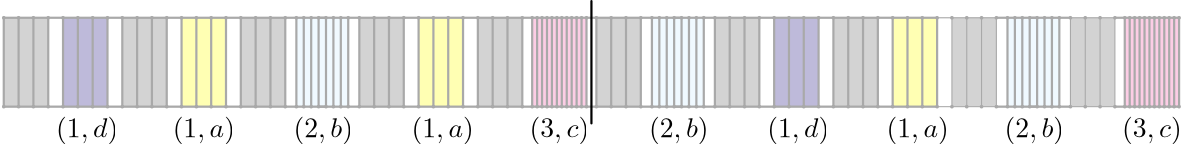 <?xml version="1.0"?>
<!DOCTYPE ipe SYSTEM "ipe.dtd">
<ipe version="70218" creator="Ipe 7.2.21">
<info created="D:20210325044650" modified="D:20210325060447"/>
<ipestyle name="basic">
<symbol name="arrow/arc(spx)">
<path stroke="sym-stroke" fill="sym-stroke" pen="sym-pen">
0 0 m
-1 0.333 l
-1 -0.333 l
h
</path>
</symbol>
<symbol name="arrow/farc(spx)">
<path stroke="sym-stroke" fill="white" pen="sym-pen">
0 0 m
-1 0.333 l
-1 -0.333 l
h
</path>
</symbol>
<symbol name="arrow/ptarc(spx)">
<path stroke="sym-stroke" fill="sym-stroke" pen="sym-pen">
0 0 m
-1 0.333 l
-0.8 0 l
-1 -0.333 l
h
</path>
</symbol>
<symbol name="arrow/fptarc(spx)">
<path stroke="sym-stroke" fill="white" pen="sym-pen">
0 0 m
-1 0.333 l
-0.8 0 l
-1 -0.333 l
h
</path>
</symbol>
<symbol name="mark/circle(sx)" transformations="translations">
<path fill="sym-stroke">
0.6 0 0 0.6 0 0 e
0.4 0 0 0.4 0 0 e
</path>
</symbol>
<symbol name="mark/disk(sx)" transformations="translations">
<path fill="sym-stroke">
0.6 0 0 0.6 0 0 e
</path>
</symbol>
<symbol name="mark/fdisk(sfx)" transformations="translations">
<group>
<path fill="sym-fill">
0.5 0 0 0.5 0 0 e
</path>
<path fill="sym-stroke" fillrule="eofill">
0.6 0 0 0.6 0 0 e
0.4 0 0 0.4 0 0 e
</path>
</group>
</symbol>
<symbol name="mark/box(sx)" transformations="translations">
<path fill="sym-stroke" fillrule="eofill">
-0.6 -0.6 m
0.6 -0.6 l
0.6 0.6 l
-0.6 0.6 l
h
-0.4 -0.4 m
0.4 -0.4 l
0.4 0.4 l
-0.4 0.4 l
h
</path>
</symbol>
<symbol name="mark/square(sx)" transformations="translations">
<path fill="sym-stroke">
-0.6 -0.6 m
0.6 -0.6 l
0.6 0.6 l
-0.6 0.6 l
h
</path>
</symbol>
<symbol name="mark/fsquare(sfx)" transformations="translations">
<group>
<path fill="sym-fill">
-0.5 -0.5 m
0.5 -0.5 l
0.5 0.5 l
-0.5 0.5 l
h
</path>
<path fill="sym-stroke" fillrule="eofill">
-0.6 -0.6 m
0.6 -0.6 l
0.6 0.6 l
-0.6 0.6 l
h
-0.4 -0.4 m
0.4 -0.4 l
0.4 0.4 l
-0.4 0.4 l
h
</path>
</group>
</symbol>
<symbol name="mark/cross(sx)" transformations="translations">
<group>
<path fill="sym-stroke">
-0.43 -0.57 m
0.57 0.43 l
0.43 0.57 l
-0.57 -0.43 l
h
</path>
<path fill="sym-stroke">
-0.43 0.57 m
0.57 -0.43 l
0.43 -0.57 l
-0.57 0.43 l
h
</path>
</group>
</symbol>
<symbol name="arrow/fnormal(spx)">
<path stroke="sym-stroke" fill="white" pen="sym-pen">
0 0 m
-1 0.333 l
-1 -0.333 l
h
</path>
</symbol>
<symbol name="arrow/pointed(spx)">
<path stroke="sym-stroke" fill="sym-stroke" pen="sym-pen">
0 0 m
-1 0.333 l
-0.8 0 l
-1 -0.333 l
h
</path>
</symbol>
<symbol name="arrow/fpointed(spx)">
<path stroke="sym-stroke" fill="white" pen="sym-pen">
0 0 m
-1 0.333 l
-0.8 0 l
-1 -0.333 l
h
</path>
</symbol>
<symbol name="arrow/linear(spx)">
<path stroke="sym-stroke" pen="sym-pen">
-1 0.333 m
0 0 l
-1 -0.333 l
</path>
</symbol>
<symbol name="arrow/fdouble(spx)">
<path stroke="sym-stroke" fill="white" pen="sym-pen">
0 0 m
-1 0.333 l
-1 -0.333 l
h
-1 0 m
-2 0.333 l
-2 -0.333 l
h
</path>
</symbol>
<symbol name="arrow/double(spx)">
<path stroke="sym-stroke" fill="sym-stroke" pen="sym-pen">
0 0 m
-1 0.333 l
-1 -0.333 l
h
-1 0 m
-2 0.333 l
-2 -0.333 l
h
</path>
</symbol>
<symbol name="arrow/mid-normal(spx)">
<path stroke="sym-stroke" fill="sym-stroke" pen="sym-pen">
0.5 0 m
-0.5 0.333 l
-0.5 -0.333 l
h
</path>
</symbol>
<symbol name="arrow/mid-fnormal(spx)">
<path stroke="sym-stroke" fill="white" pen="sym-pen">
0.5 0 m
-0.5 0.333 l
-0.5 -0.333 l
h
</path>
</symbol>
<symbol name="arrow/mid-pointed(spx)">
<path stroke="sym-stroke" fill="sym-stroke" pen="sym-pen">
0.5 0 m
-0.5 0.333 l
-0.3 0 l
-0.5 -0.333 l
h
</path>
</symbol>
<symbol name="arrow/mid-fpointed(spx)">
<path stroke="sym-stroke" fill="white" pen="sym-pen">
0.5 0 m
-0.5 0.333 l
-0.3 0 l
-0.5 -0.333 l
h
</path>
</symbol>
<symbol name="arrow/mid-double(spx)">
<path stroke="sym-stroke" fill="sym-stroke" pen="sym-pen">
1 0 m
0 0.333 l
0 -0.333 l
h
0 0 m
-1 0.333 l
-1 -0.333 l
h
</path>
</symbol>
<symbol name="arrow/mid-fdouble(spx)">
<path stroke="sym-stroke" fill="white" pen="sym-pen">
1 0 m
0 0.333 l
0 -0.333 l
h
0 0 m
-1 0.333 l
-1 -0.333 l
h
</path>
</symbol>
<pen name="heavier" value="0.8"/>
<pen name="fat" value="1.2"/>
<pen name="ultrafat" value="2"/>
<symbolsize name="large" value="5"/>
<symbolsize name="small" value="2"/>
<symbolsize name="tiny" value="1.1"/>
<arrowsize name="large" value="10"/>
<arrowsize name="small" value="5"/>
<arrowsize name="tiny" value="3"/>
<color name="red" value="1 0 0"/>
<color name="blue" value="0 0 1"/>
<color name="green" value="0 1 0"/>
<color name="yellow" value="1 1 0"/>
<color name="orange" value="1 0.647 0"/>
<color name="gold" value="1 0.843 0"/>
<color name="purple" value="0.627 0.125 0.941"/>
<color name="gray" value="0.745"/>
<color name="brown" value="0.647 0.165 0.165"/>
<color name="navy" value="0 0 0.502"/>
<color name="pink" value="1 0.753 0.796"/>
<color name="seagreen" value="0.18 0.545 0.341"/>
<color name="turquoise" value="0.251 0.878 0.816"/>
<color name="violet" value="0.933 0.51 0.933"/>
<color name="darkblue" value="0 0 0.545"/>
<color name="darkcyan" value="0 0.545 0.545"/>
<color name="darkgray" value="0.663"/>
<color name="darkgreen" value="0 0.392 0"/>
<color name="darkmagenta" value="0.545 0 0.545"/>
<color name="darkorange" value="1 0.549 0"/>
<color name="darkred" value="0.545 0 0"/>
<color name="lightblue" value="0.678 0.847 0.902"/>
<color name="lightcyan" value="0.878 1 1"/>
<color name="lightgray" value="0.827"/>
<color name="lightgreen" value="0.565 0.933 0.565"/>
<color name="lightyellow" value="1 1 0.878"/>
<dashstyle name="dotted" value="[1 3] 0"/>
<dashstyle name="dashed" value="[4] 0"/>
<dashstyle name="dash dotted" value="[4 2 1 2] 0"/>
<dashstyle name="dash dot dotted" value="[4 2 1 2 1 2] 0"/>
<textsize name="large" value="\large"/>
<textsize name="small" value="\small"/>
<textsize name="tiny" value="\tiny"/>
<textsize name="Large" value="\Large"/>
<textsize name="LARGE" value="\LARGE"/>
<textsize name="huge" value="\huge"/>
<textsize name="Huge" value="\Huge"/>
<textsize name="footnote" value="\footnotesize"/>
<textstyle name="center" begin="\begin{center}" end="\end{center}"/>
<textstyle name="itemize" begin="\begin{itemize}" end="\end{itemize}"/>
<textstyle name="item" begin="\begin{itemize}\item{}" end="\end{itemize}"/>
<gridsize name="4 pts" value="4"/>
<gridsize name="8 pts (~3 mm)" value="8"/>
<gridsize name="16 pts (~6 mm)" value="16"/>
<gridsize name="32 pts (~12 mm)" value="32"/>
<gridsize name="10 pts (~3.5 mm)" value="10"/>
<gridsize name="20 pts (~7 mm)" value="20"/>
<gridsize name="14 pts (~5 mm)" value="14"/>
<gridsize name="28 pts (~10 mm)" value="28"/>
<gridsize name="56 pts (~20 mm)" value="56"/>
<anglesize name="90 deg" value="90"/>
<anglesize name="60 deg" value="60"/>
<anglesize name="45 deg" value="45"/>
<anglesize name="30 deg" value="30"/>
<anglesize name="22.5 deg" value="22.5"/>
<opacity name="10%" value="0.1"/>
<opacity name="30%" value="0.3"/>
<opacity name="50%" value="0.5"/>
<opacity name="75%" value="0.75"/>
<tiling name="falling" angle="-60" step="4" width="1"/>
<tiling name="rising" angle="30" step="4" width="1"/>
</ipestyle>
<ipestyle name="brew">
<pen name="fattyfatfat" value="4"/>
<color name="aliceblue" value="0.941 0.973 1"/>
<color name="brew1" value="0.552 0.827 0.78"/>
<color name="brew2" value="1 1 0.701"/>
<color name="brew3" value="0.745 0.729 0.854"/>
<color name="brew4" value="0.984 0.501 0.447"/>
<color name="brew5" value="0.501 0.694 0.827"/>
<color name="brew6" value="0.992 0.705 0.384"/>
<color name="brew7" value="0.701 0.87 0.411"/>
<color name="brew8" value="0.988 0.803 0.898"/>
</ipestyle>
<page>
<layer name="G_n"/>
<layer name="boring"/>
<layer name="sequence"/>
<layer name="colourful"/>
<layer name="interesting_paths"/>
<layer name="top_paths"/>
<layer name="boring_paths"/>
<layer name="midstring"/>
<view layers="G_n boring sequence colourful midstring" active="G_n"/>
<view layers="G_n boring colourful interesting_paths midstring" active="interesting_paths"/>
<view layers="G_n boring colourful interesting_paths top_paths midstring" active="top_paths"/>
<view layers="G_n boring colourful interesting_paths top_paths boring_paths midstring" active="midstring"/>
<path layer="colourful" matrix="1 0 0 1 213.333 0" fill="brew8">
238.222 736 m
238.222 704 l
257.778 704 l
257.778 736 l
h
</path>
<path fill="brew8">
238.222 736 m
238.222 704 l
257.778 704 l
257.778 736 l
h
</path>
<path matrix="1 0 0 1 256.001 0" fill="aliceblue">
153.333 736 m
153.333 704 l
172 704 l
172 736 l
h
</path>
<path matrix="1 0 0 1 128 0" fill="aliceblue">
153.333 736 m
153.333 704 l
172 704 l
172 736 l
h
</path>
<path fill="aliceblue">
153.333 736 m
153.333 704 l
172 704 l
172 736 l
h
</path>
<path matrix="1 0 0 1 256 0" fill="brew2">
112 736 m
112 704 l
128 704 l
128 736 l
h
</path>
<path matrix="1 0 0 1 85.3333 0" fill="brew2">
112 736 m
112 704 l
128 704 l
128 736 l
h
</path>
<path fill="brew2">
112 736 m
112 704 l
128 704 l
128 736 l
h
</path>
<path matrix="1 0 0 1 256 0" fill="brew3">
69.3333 736 m
69.3333 704 l
85.3333 704 l
85.3333 736 l
h
</path>
<path fill="brew3">
69.3333 736 m
69.3333 704 l
85.3333 704 l
85.3333 736 l
h
</path>
<path layer="G_n" matrix="0.666667 0 0 1 26.6667 0" stroke="darkgray" fill="lightgray">
536 704 m
544 704 l
</path>
<path matrix="0.666667 0 0 1 26.6667 0" stroke="darkgray" fill="lightgray">
536 736 m
544 736 l
</path>
<path layer="boring" matrix="0.666667 0 0 1 325.333 0" fill="lightgray">
32 736 m
32 704 l
56 704 l
56 736 l
h
</path>
<path matrix="0.666667 0 0 1 26.6667 0" fill="lightgray">
480 736 m
480 736 l
480 736 l
480 736 l
h
</path>
<path matrix="0.666667 0 0 1 282.667 0" fill="lightgray">
32 736 m
32 704 l
56 704 l
56 736 l
h
</path>
<path matrix="0.666667 0 0 1 240 0" fill="lightgray">
32 736 m
32 704 l
56 704 l
56 736 l
h
</path>
<path matrix="0.666667 0 0 1 197.333 0" fill="lightgray">
32 736 m
32 704 l
56 704 l
56 736 l
h
</path>
<path matrix="0.666667 0 0 1 154.667 0" fill="lightgray">
32 736 m
32 704 l
56 704 l
56 736 l
h
</path>
<path matrix="0.666667 0 0 1 112 0" fill="lightgray">
32 736 m
32 704 l
56 704 l
56 736 l
h
</path>
<path matrix="0.666667 0 0 1 69.3333 0" fill="lightgray">
32 736 m
32 704 l
56 704 l
56 736 l
h
</path>
<path matrix="0.666667 0 0 1 26.6667 0" fill="lightgray">
32 736 m
32 704 l
56 704 l
56 736 l
h
</path>
<path layer="G_n" matrix="0.166667 0 0 1 37.3333 0" stroke="darkgray" pen="heavier">
64 704 m
64 736 l
</path>
<path matrix="0.166667 0 0 1 37.3333 0" stroke="darkgray" pen="heavier">
64 736 m
96 736 l
</path>
<path matrix="0.166667 0 0 1 37.3333 0" stroke="darkgray" pen="heavier">
64 704 m
96 704 l
</path>
<use matrix="0.166667 0 0 1 37.3333 0" name="mark/disk(sx)" pos="64 736" size="tiny" stroke="darkgray"/>
<use matrix="0.166667 0 0 1 37.3333 0" name="mark/disk(sx)" pos="64 704" size="tiny" stroke="darkgray"/>
<path matrix="0.166667 0 0 1 42.6667 0" stroke="darkgray" pen="heavier">
64 704 m
64 736 l
</path>
<path matrix="0.166667 0 0 1 42.6667 0" stroke="darkgray" pen="heavier">
64 736 m
96 736 l
</path>
<path matrix="0.166667 0 0 1 42.6667 0" stroke="darkgray" pen="heavier">
64 704 m
96 704 l
</path>
<use matrix="0.166667 0 0 1 42.6667 0" name="mark/disk(sx)" pos="64 736" size="tiny" stroke="darkgray"/>
<use matrix="0.166667 0 0 1 42.6667 0" name="mark/disk(sx)" pos="64 704" size="tiny" stroke="darkgray"/>
<path matrix="0.166667 0 0 1 48 0" stroke="darkgray" pen="heavier">
64 704 m
64 736 l
</path>
<path matrix="0.166667 0 0 1 48 0" stroke="darkgray" pen="heavier">
64 736 m
96 736 l
</path>
<path matrix="0.166667 0 0 1 48 0" stroke="darkgray" pen="heavier">
64 704 m
96 704 l
</path>
<use matrix="0.166667 0 0 1 48 0" name="mark/disk(sx)" pos="64 736" size="tiny" stroke="darkgray"/>
<use matrix="0.166667 0 0 1 48 0" name="mark/disk(sx)" pos="64 704" size="tiny" stroke="darkgray"/>
<path matrix="0.166667 0 0 1 53.3333 0" stroke="darkgray" pen="heavier">
64 704 m
64 736 l
</path>
<path matrix="0.166667 0 0 1 53.3333 0" stroke="darkgray" pen="heavier">
64 736 m
96 736 l
</path>
<path matrix="0.166667 0 0 1 53.3333 0" stroke="darkgray" pen="heavier">
64 704 m
96 704 l
</path>
<use matrix="0.166667 0 0 1 53.3333 0" name="mark/disk(sx)" pos="64 736" size="tiny" stroke="darkgray"/>
<use matrix="0.166667 0 0 1 53.3333 0" name="mark/disk(sx)" pos="64 704" size="tiny" stroke="darkgray"/>
<path matrix="0.166667 0 0 1 58.6667 0" stroke="darkgray" pen="heavier">
64 704 m
64 736 l
</path>
<path matrix="0.166667 0 0 1 58.6667 0" stroke="darkgray" pen="heavier">
64 736 m
96 736 l
</path>
<path matrix="0.166667 0 0 1 58.6667 0" stroke="darkgray" pen="heavier">
64 704 m
96 704 l
</path>
<use matrix="0.166667 0 0 1 58.6667 0" name="mark/disk(sx)" pos="64 736" size="tiny" stroke="darkgray"/>
<use matrix="0.166667 0 0 1 58.6667 0" name="mark/disk(sx)" pos="64 704" size="tiny" stroke="darkgray"/>
<path matrix="0.166667 0 0 1 64 0" stroke="darkgray" pen="heavier">
64 704 m
64 736 l
</path>
<path matrix="0.166667 0 0 1 64 0" stroke="darkgray" pen="heavier">
64 736 m
96 736 l
</path>
<path matrix="0.166667 0 0 1 64 0" stroke="darkgray" pen="heavier">
64 704 m
96 704 l
</path>
<use matrix="0.166667 0 0 1 64 0" name="mark/disk(sx)" pos="64 736" size="tiny" stroke="darkgray"/>
<use matrix="0.166667 0 0 1 64 0" name="mark/disk(sx)" pos="64 704" size="tiny" stroke="darkgray"/>
<path matrix="0.166667 0 0 1 69.3333 0" stroke="darkgray" pen="heavier">
64 704 m
64 736 l
</path>
<path matrix="0.166667 0 0 1 69.3333 0" stroke="darkgray" pen="heavier">
64 736 m
96 736 l
</path>
<path matrix="0.166667 0 0 1 69.3333 0" stroke="darkgray" pen="heavier">
64 704 m
96 704 l
</path>
<use matrix="0.166667 0 0 1 69.3333 0" name="mark/disk(sx)" pos="64 736" size="tiny" stroke="darkgray"/>
<use matrix="0.166667 0 0 1 69.3333 0" name="mark/disk(sx)" pos="64 704" size="tiny" stroke="darkgray"/>
<path matrix="0.166667 0 0 1 74.6667 0" stroke="darkgray" pen="heavier">
64 704 m
64 736 l
</path>
<path matrix="0.166667 0 0 1 74.6667 0" stroke="darkgray" pen="heavier">
64 736 m
96 736 l
</path>
<path matrix="0.166667 0 0 1 74.6667 0" stroke="darkgray" pen="heavier">
64 704 m
96 704 l
</path>
<use matrix="0.166667 0 0 1 74.6667 0" name="mark/disk(sx)" pos="64 736" size="tiny" stroke="darkgray"/>
<use matrix="0.166667 0 0 1 74.6667 0" name="mark/disk(sx)" pos="64 704" size="tiny" stroke="darkgray"/>
<path matrix="0.166667 0 0 1 80 0" stroke="darkgray" pen="heavier">
64 704 m
64 736 l
</path>
<path matrix="0.166667 0 0 1 80 0" stroke="darkgray" pen="heavier">
64 736 m
96 736 l
</path>
<path matrix="0.166667 0 0 1 80 0" stroke="darkgray" pen="heavier">
64 704 m
96 704 l
</path>
<use matrix="0.166667 0 0 1 80 0" name="mark/disk(sx)" pos="64 736" size="tiny" stroke="darkgray"/>
<use matrix="0.166667 0 0 1 80 0" name="mark/disk(sx)" pos="64 704" size="tiny" stroke="darkgray"/>
<path matrix="0.166667 0 0 1 85.3333 0" stroke="darkgray" pen="heavier">
64 704 m
64 736 l
</path>
<path matrix="0.166667 0 0 1 85.3333 0" stroke="darkgray" pen="heavier">
64 736 m
96 736 l
</path>
<path matrix="0.166667 0 0 1 85.3333 0" stroke="darkgray" pen="heavier">
64 704 m
96 704 l
</path>
<use matrix="0.166667 0 0 1 85.3333 0" name="mark/disk(sx)" pos="64 736" size="tiny" stroke="darkgray"/>
<use matrix="0.166667 0 0 1 85.3333 0" name="mark/disk(sx)" pos="64 704" size="tiny" stroke="darkgray"/>
<path matrix="0.166667 0 0 1 90.6667 0" stroke="darkgray" pen="heavier">
64 704 m
64 736 l
</path>
<path matrix="0.166667 0 0 1 90.6667 0" stroke="darkgray" pen="heavier">
64 736 m
96 736 l
</path>
<path matrix="0.166667 0 0 1 90.6667 0" stroke="darkgray" pen="heavier">
64 704 m
96 704 l
</path>
<use matrix="0.166667 0 0 1 90.6667 0" name="mark/disk(sx)" pos="64 736" size="tiny" stroke="darkgray"/>
<use matrix="0.166667 0 0 1 90.6667 0" name="mark/disk(sx)" pos="64 704" size="tiny" stroke="darkgray"/>
<path matrix="0.166667 0 0 1 96 0" stroke="darkgray" pen="heavier">
64 704 m
64 736 l
</path>
<path matrix="0.166667 0 0 1 96 0" stroke="darkgray" pen="heavier">
64 736 m
96 736 l
</path>
<path matrix="0.166667 0 0 1 96 0" stroke="darkgray" pen="heavier">
64 704 m
96 704 l
</path>
<use matrix="0.166667 0 0 1 96 0" name="mark/disk(sx)" pos="64 736" size="tiny" stroke="darkgray"/>
<use matrix="0.166667 0 0 1 96 0" name="mark/disk(sx)" pos="64 704" size="tiny" stroke="darkgray"/>
<path matrix="0.166667 0 0 1 101.333 0" stroke="darkgray" pen="heavier">
64 704 m
64 736 l
</path>
<path matrix="0.166667 0 0 1 101.333 0" stroke="darkgray" pen="heavier">
64 736 m
96 736 l
</path>
<path matrix="0.166667 0 0 1 101.333 0" stroke="darkgray" pen="heavier">
64 704 m
96 704 l
</path>
<use matrix="0.166667 0 0 1 101.333 0" name="mark/disk(sx)" pos="64 736" size="tiny" stroke="darkgray"/>
<use matrix="0.166667 0 0 1 101.333 0" name="mark/disk(sx)" pos="64 704" size="tiny" stroke="darkgray"/>
<path matrix="0.166667 0 0 1 106.667 0" stroke="darkgray" pen="heavier">
64 704 m
64 736 l
</path>
<path matrix="0.166667 0 0 1 106.667 0" stroke="darkgray" pen="heavier">
64 736 m
96 736 l
</path>
<path matrix="0.166667 0 0 1 106.667 0" stroke="darkgray" pen="heavier">
64 704 m
96 704 l
</path>
<use matrix="0.166667 0 0 1 106.667 0" name="mark/disk(sx)" pos="64 736" size="tiny" stroke="darkgray"/>
<use matrix="0.166667 0 0 1 106.667 0" name="mark/disk(sx)" pos="64 704" size="tiny" stroke="darkgray"/>
<path matrix="0.166667 0 0 1 112 0" stroke="darkgray" pen="heavier">
64 704 m
64 736 l
</path>
<path matrix="0.166667 0 0 1 112 0" stroke="darkgray" pen="heavier">
64 736 m
96 736 l
</path>
<path matrix="0.166667 0 0 1 112 0" stroke="darkgray" pen="heavier">
64 704 m
96 704 l
</path>
<use matrix="0.166667 0 0 1 112 0" name="mark/disk(sx)" pos="64 736" size="tiny" stroke="darkgray"/>
<use matrix="0.166667 0 0 1 112 0" name="mark/disk(sx)" pos="64 704" size="tiny" stroke="darkgray"/>
<path matrix="0.166667 0 0 1 117.333 0" stroke="darkgray" pen="heavier">
64 704 m
64 736 l
</path>
<path matrix="0.166667 0 0 1 117.333 0" stroke="darkgray" pen="heavier">
64 736 m
96 736 l
</path>
<path matrix="0.166667 0 0 1 117.333 0" stroke="darkgray" pen="heavier">
64 704 m
96 704 l
</path>
<use matrix="0.166667 0 0 1 117.333 0" name="mark/disk(sx)" pos="64 736" size="tiny" stroke="darkgray"/>
<use matrix="0.166667 0 0 1 117.333 0" name="mark/disk(sx)" pos="64 704" size="tiny" stroke="darkgray"/>
<path matrix="0.166667 0 0 1 122.667 0" stroke="darkgray" pen="heavier">
64 704 m
64 736 l
</path>
<path matrix="0.166667 0 0 1 122.667 0" stroke="darkgray" pen="heavier">
64 736 m
96 736 l
</path>
<path matrix="0.166667 0 0 1 122.667 0" stroke="darkgray" pen="heavier">
64 704 m
96 704 l
</path>
<use matrix="0.166667 0 0 1 122.667 0" name="mark/disk(sx)" pos="64 736" size="tiny" stroke="darkgray"/>
<use matrix="0.166667 0 0 1 122.667 0" name="mark/disk(sx)" pos="64 704" size="tiny" stroke="darkgray"/>
<path matrix="0.166667 0 0 1 128 0" stroke="darkgray" pen="heavier">
64 704 m
64 736 l
</path>
<path matrix="0.166667 0 0 1 128 0" stroke="darkgray" pen="heavier">
64 736 m
96 736 l
</path>
<path matrix="0.166667 0 0 1 128 0" stroke="darkgray" pen="heavier">
64 704 m
96 704 l
</path>
<use matrix="0.166667 0 0 1 128 0" name="mark/disk(sx)" pos="64 736" size="tiny" stroke="darkgray"/>
<use matrix="0.166667 0 0 1 128 0" name="mark/disk(sx)" pos="64 704" size="tiny" stroke="darkgray"/>
<path matrix="0.166667 0 0 1 133.333 0" stroke="darkgray" pen="heavier">
64 704 m
64 736 l
</path>
<path matrix="0.166667 0 0 1 133.333 0" stroke="darkgray" pen="heavier">
64 736 m
96 736 l
</path>
<path matrix="0.166667 0 0 1 133.333 0" stroke="darkgray" pen="heavier">
64 704 m
96 704 l
</path>
<use matrix="0.166667 0 0 1 133.333 0" name="mark/disk(sx)" pos="64 736" size="tiny" stroke="darkgray"/>
<use matrix="0.166667 0 0 1 133.333 0" name="mark/disk(sx)" pos="64 704" size="tiny" stroke="darkgray"/>
<path matrix="0.166667 0 0 1 138.667 0" stroke="darkgray" pen="heavier">
64 704 m
64 736 l
</path>
<use matrix="0.166667 0 0 1 138.667 0" name="mark/disk(sx)" pos="64 736" size="tiny" stroke="darkgray"/>
<use matrix="0.166667 0 0 1 138.667 0" name="mark/disk(sx)" pos="64 704" size="tiny" stroke="darkgray"/>
<path matrix="0.166667 0 0 1 165.333 0" stroke="darkgray" pen="heavier">
64 704 m
64 736 l
</path>
<path matrix="0.166667 0 0 1 165.333 0" stroke="darkgray" pen="heavier">
64 736 m
96 736 l
</path>
<path matrix="0.166667 0 0 1 165.333 0" stroke="darkgray" pen="heavier">
64 704 m
96 704 l
</path>
<use matrix="0.166667 0 0 1 165.333 0" name="mark/disk(sx)" pos="64 736" size="tiny" stroke="darkgray"/>
<use matrix="0.166667 0 0 1 165.333 0" name="mark/disk(sx)" pos="64 704" size="tiny" stroke="darkgray"/>
<path matrix="0.166667 0 0 1 170.667 0" stroke="darkgray" pen="heavier">
64 704 m
64 736 l
</path>
<path matrix="0.166667 0 0 1 170.667 0" stroke="darkgray" pen="heavier">
64 736 m
96 736 l
</path>
<path matrix="0.166667 0 0 1 170.667 0" stroke="darkgray" pen="heavier">
64 704 m
96 704 l
</path>
<use matrix="0.166667 0 0 1 170.667 0" name="mark/disk(sx)" pos="64 736" size="tiny" stroke="darkgray"/>
<use matrix="0.166667 0 0 1 170.667 0" name="mark/disk(sx)" pos="64 704" size="tiny" stroke="darkgray"/>
<path matrix="0.166667 0 0 1 176 0" stroke="darkgray" pen="heavier">
64 704 m
64 736 l
</path>
<path matrix="0.166667 0 0 1 176 0" stroke="darkgray" pen="heavier">
64 736 m
96 736 l
</path>
<path matrix="0.166667 0 0 1 176 0" stroke="darkgray" pen="heavier">
64 704 m
96 704 l
</path>
<use matrix="0.166667 0 0 1 176 0" name="mark/disk(sx)" pos="64 736" size="tiny" stroke="darkgray"/>
<use matrix="0.166667 0 0 1 176 0" name="mark/disk(sx)" pos="64 704" size="tiny" stroke="darkgray"/>
<path matrix="0.166667 0 0 1 181.333 0" stroke="darkgray" pen="heavier">
64 704 m
64 736 l
</path>
<path matrix="0.166667 0 0 1 181.333 0" stroke="darkgray" pen="heavier">
64 736 m
96 736 l
</path>
<path matrix="0.166667 0 0 1 181.333 0" stroke="darkgray" pen="heavier">
64 704 m
96 704 l
</path>
<use matrix="0.166667 0 0 1 181.333 0" name="mark/disk(sx)" pos="64 736" size="tiny" stroke="darkgray"/>
<use matrix="0.166667 0 0 1 181.333 0" name="mark/disk(sx)" pos="64 704" size="tiny" stroke="darkgray"/>
<path matrix="0.166667 0 0 1 186.667 0" stroke="darkgray" pen="heavier">
64 704 m
64 736 l
</path>
<path matrix="0.166667 0 0 1 186.667 0" stroke="darkgray" pen="heavier">
64 736 m
96 736 l
</path>
<path matrix="0.166667 0 0 1 186.667 0" stroke="darkgray" pen="heavier">
64 704 m
96 704 l
</path>
<use matrix="0.166667 0 0 1 186.667 0" name="mark/disk(sx)" pos="64 736" size="tiny" stroke="darkgray"/>
<use matrix="0.166667 0 0 1 186.667 0" name="mark/disk(sx)" pos="64 704" size="tiny" stroke="darkgray"/>
<path matrix="0.166667 0 0 1 192 0" stroke="darkgray" pen="heavier">
64 704 m
64 736 l
</path>
<path matrix="0.166667 0 0 1 192 0" stroke="darkgray" pen="heavier">
64 736 m
96 736 l
</path>
<path matrix="0.166667 0 0 1 192 0" stroke="darkgray" pen="heavier">
64 704 m
96 704 l
</path>
<use matrix="0.166667 0 0 1 192 0" name="mark/disk(sx)" pos="64 736" size="tiny" stroke="darkgray"/>
<use matrix="0.166667 0 0 1 192 0" name="mark/disk(sx)" pos="64 704" size="tiny" stroke="darkgray"/>
<path matrix="0.166667 0 0 1 197.333 0" stroke="darkgray" pen="heavier">
64 704 m
64 736 l
</path>
<path matrix="0.166667 0 0 1 197.333 0" stroke="darkgray" pen="heavier">
64 736 m
96 736 l
</path>
<path matrix="0.166667 0 0 1 197.333 0" stroke="darkgray" pen="heavier">
64 704 m
96 704 l
</path>
<use matrix="0.166667 0 0 1 197.333 0" name="mark/disk(sx)" pos="64 736" size="tiny" stroke="darkgray"/>
<use matrix="0.166667 0 0 1 197.333 0" name="mark/disk(sx)" pos="64 704" size="tiny" stroke="darkgray"/>
<path matrix="0.166667 0 0 1 202.667 0" stroke="darkgray" pen="heavier">
64 704 m
64 736 l
</path>
<path matrix="0.166667 0 0 1 202.667 0" stroke="darkgray" pen="heavier">
64 736 m
96 736 l
</path>
<path matrix="0.166667 0 0 1 202.667 0" stroke="darkgray" pen="heavier">
64 704 m
96 704 l
</path>
<use matrix="0.166667 0 0 1 202.667 0" name="mark/disk(sx)" pos="64 736" size="tiny" stroke="darkgray"/>
<use matrix="0.166667 0 0 1 202.667 0" name="mark/disk(sx)" pos="64 704" size="tiny" stroke="darkgray"/>
<path matrix="0.166667 0 0 1 208 0" stroke="darkgray" pen="heavier">
64 704 m
64 736 l
</path>
<path matrix="0.166667 0 0 1 208 0" stroke="darkgray" pen="heavier">
64 736 m
96 736 l
</path>
<path matrix="0.166667 0 0 1 208 0" stroke="darkgray" pen="heavier">
64 704 m
96 704 l
</path>
<use matrix="0.166667 0 0 1 208 0" name="mark/disk(sx)" pos="64 736" size="tiny" stroke="darkgray"/>
<use matrix="0.166667 0 0 1 208 0" name="mark/disk(sx)" pos="64 704" size="tiny" stroke="darkgray"/>
<path matrix="0.166667 0 0 1 213.333 0" stroke="darkgray" pen="heavier">
64 704 m
64 736 l
</path>
<path matrix="0.166667 0 0 1 213.333 0" stroke="darkgray" pen="heavier">
64 736 m
96 736 l
</path>
<path matrix="0.166667 0 0 1 213.333 0" stroke="darkgray" pen="heavier">
64 704 m
96 704 l
</path>
<use matrix="0.166667 0 0 1 213.333 0" name="mark/disk(sx)" pos="64 736" size="tiny" stroke="darkgray"/>
<use matrix="0.166667 0 0 1 213.333 0" name="mark/disk(sx)" pos="64 704" size="tiny" stroke="darkgray"/>
<path matrix="0.166667 0 0 1 218.667 0" stroke="darkgray" pen="heavier">
64 704 m
64 736 l
</path>
<path matrix="0.166667 0 0 1 218.667 0" stroke="darkgray" pen="heavier">
64 736 m
96 736 l
</path>
<path matrix="0.166667 0 0 1 218.667 0" stroke="darkgray" pen="heavier">
64 704 m
96 704 l
</path>
<use matrix="0.166667 0 0 1 218.667 0" name="mark/disk(sx)" pos="64 736" size="tiny" stroke="darkgray"/>
<use matrix="0.166667 0 0 1 218.667 0" name="mark/disk(sx)" pos="64 704" size="tiny" stroke="darkgray"/>
<path matrix="0.166667 0 0 1 224 0" stroke="darkgray" pen="heavier">
64 704 m
64 736 l
</path>
<use matrix="0.166667 0 0 1 224 0" name="mark/disk(sx)" pos="64 736" size="tiny" stroke="darkgray"/>
<use matrix="0.166667 0 0 1 224 0" name="mark/disk(sx)" pos="64 704" size="tiny" stroke="darkgray"/>
<path matrix="0.166667 0 0 1 250.667 0" stroke="darkgray" pen="heavier">
64 704 m
64 736 l
</path>
<path matrix="0.166667 0 0 1 250.667 0" stroke="darkgray" pen="heavier">
64 736 m
96 736 l
</path>
<path matrix="0.166667 0 0 1 250.667 0" stroke="darkgray" pen="heavier">
64 704 m
96 704 l
</path>
<use matrix="0.166667 0 0 1 250.667 0" name="mark/disk(sx)" pos="64 736" size="tiny" stroke="darkgray"/>
<use matrix="0.166667 0 0 1 250.667 0" name="mark/disk(sx)" pos="64 704" size="tiny" stroke="darkgray"/>
<path matrix="0.166667 0 0 1 256 0" stroke="darkgray" pen="heavier">
64 704 m
64 736 l
</path>
<path matrix="0.166667 0 0 1 256 0" stroke="darkgray" pen="heavier">
64 736 m
96 736 l
</path>
<path matrix="0.166667 0 0 1 256 0" stroke="darkgray" pen="heavier">
64 704 m
96 704 l
</path>
<use matrix="0.166667 0 0 1 256 0" name="mark/disk(sx)" pos="64 736" size="tiny" stroke="darkgray"/>
<use matrix="0.166667 0 0 1 256 0" name="mark/disk(sx)" pos="64 704" size="tiny" stroke="darkgray"/>
<path matrix="0.166667 0 0 1 261.333 0" stroke="darkgray" pen="heavier">
64 704 m
64 736 l
</path>
<path matrix="0.166667 0 0 1 261.333 0" stroke="darkgray" pen="heavier">
64 736 m
96 736 l
</path>
<path matrix="0.166667 0 0 1 261.333 0" stroke="darkgray" pen="heavier">
64 704 m
96 704 l
</path>
<use matrix="0.166667 0 0 1 261.333 0" name="mark/disk(sx)" pos="64 736" size="tiny" stroke="darkgray"/>
<use matrix="0.166667 0 0 1 261.333 0" name="mark/disk(sx)" pos="64 704" size="tiny" stroke="darkgray"/>
<path matrix="0.166667 0 0 1 266.667 0" stroke="darkgray" pen="heavier">
64 704 m
64 736 l
</path>
<use matrix="0.166667 0 0 1 266.667 0" name="mark/disk(sx)" pos="64 736" size="tiny" stroke="darkgray"/>
<use matrix="0.166667 0 0 1 266.667 0" name="mark/disk(sx)" pos="64 704" size="tiny" stroke="darkgray"/>
<path matrix="0.166667 0 0 1 293.333 0" stroke="darkgray" pen="heavier">
64 704 m
64 736 l
</path>
<path matrix="0.166667 0 0 1 293.333 0" stroke="darkgray" pen="heavier">
64 736 m
96 736 l
</path>
<path matrix="0.166667 0 0 1 293.333 0" stroke="darkgray" pen="heavier">
64 704 m
96 704 l
</path>
<use matrix="0.166667 0 0 1 293.333 0" name="mark/disk(sx)" pos="64 736" size="tiny" stroke="darkgray"/>
<use matrix="0.166667 0 0 1 293.333 0" name="mark/disk(sx)" pos="64 704" size="tiny" stroke="darkgray"/>
<path matrix="0.166667 0 0 1 298.667 0" stroke="darkgray" pen="heavier">
64 704 m
64 736 l
</path>
<path matrix="0.166667 0 0 1 298.667 0" stroke="darkgray" pen="heavier">
64 736 m
96 736 l
</path>
<path matrix="0.166667 0 0 1 298.667 0" stroke="darkgray" pen="heavier">
64 704 m
96 704 l
</path>
<use matrix="0.166667 0 0 1 298.667 0" name="mark/disk(sx)" pos="64 736" size="tiny" stroke="darkgray"/>
<use matrix="0.166667 0 0 1 298.667 0" name="mark/disk(sx)" pos="64 704" size="tiny" stroke="darkgray"/>
<path matrix="0.166667 0 0 1 304 0" stroke="darkgray" pen="heavier">
64 704 m
64 736 l
</path>
<path matrix="0.166667 0 0 1 304 0" stroke="darkgray" pen="heavier">
64 736 m
96 736 l
</path>
<path matrix="0.166667 0 0 1 304 0" stroke="darkgray" pen="heavier">
64 704 m
96 704 l
</path>
<use matrix="0.166667 0 0 1 304 0" name="mark/disk(sx)" pos="64 736" size="tiny" stroke="darkgray"/>
<use matrix="0.166667 0 0 1 304 0" name="mark/disk(sx)" pos="64 704" size="tiny" stroke="darkgray"/>
<path matrix="0.166667 0 0 1 309.333 0" stroke="darkgray" pen="heavier">
64 704 m
64 736 l
</path>
<path matrix="0.166667 0 0 1 309.333 0" stroke="darkgray" pen="heavier">
64 736 m
96 736 l
</path>
<path matrix="0.166667 0 0 1 309.333 0" stroke="darkgray" pen="heavier">
64 704 m
96 704 l
</path>
<use matrix="0.166667 0 0 1 309.333 0" name="mark/disk(sx)" pos="64 736" size="tiny" stroke="darkgray"/>
<use matrix="0.166667 0 0 1 309.333 0" name="mark/disk(sx)" pos="64 704" size="tiny" stroke="darkgray"/>
<path matrix="0.166667 0 0 1 314.667 0" stroke="darkgray" pen="heavier">
64 704 m
64 736 l
</path>
<path matrix="0.166667 0 0 1 314.667 0" stroke="darkgray" pen="heavier">
64 736 m
96 736 l
</path>
<path matrix="0.166667 0 0 1 314.667 0" stroke="darkgray" pen="heavier">
64 704 m
96 704 l
</path>
<use matrix="0.166667 0 0 1 314.667 0" name="mark/disk(sx)" pos="64 736" size="tiny" stroke="darkgray"/>
<use matrix="0.166667 0 0 1 314.667 0" name="mark/disk(sx)" pos="64 704" size="tiny" stroke="darkgray"/>
<path matrix="0.166667 0 0 1 320 0" stroke="darkgray" pen="heavier">
64 704 m
64 736 l
</path>
<path matrix="0.166667 0 0 1 320 0" stroke="darkgray" pen="heavier">
64 736 m
96 736 l
</path>
<path matrix="0.166667 0 0 1 320 0" stroke="darkgray" pen="heavier">
64 704 m
96 704 l
</path>
<use matrix="0.166667 0 0 1 320 0" name="mark/disk(sx)" pos="64 736" size="tiny" stroke="darkgray"/>
<use matrix="0.166667 0 0 1 320 0" name="mark/disk(sx)" pos="64 704" size="tiny" stroke="darkgray"/>
<path matrix="0.166667 0 0 1 325.333 0" stroke="darkgray" pen="heavier">
64 704 m
64 736 l
</path>
<path matrix="0.166667 0 0 1 325.333 0" stroke="darkgray" pen="heavier">
64 736 m
96 736 l
</path>
<path matrix="0.166667 0 0 1 325.333 0" stroke="darkgray" pen="heavier">
64 704 m
96 704 l
</path>
<use matrix="0.166667 0 0 1 325.333 0" name="mark/disk(sx)" pos="64 736" size="tiny" stroke="darkgray"/>
<use matrix="0.166667 0 0 1 325.333 0" name="mark/disk(sx)" pos="64 704" size="tiny" stroke="darkgray"/>
<path matrix="0.166667 0 0 1 330.667 0" stroke="darkgray" pen="heavier">
64 704 m
64 736 l
</path>
<path matrix="0.166667 0 0 1 330.667 0" stroke="darkgray" pen="heavier">
64 736 m
96 736 l
</path>
<path matrix="0.166667 0 0 1 330.667 0" stroke="darkgray" pen="heavier">
64 704 m
96 704 l
</path>
<use matrix="0.166667 0 0 1 330.667 0" name="mark/disk(sx)" pos="64 736" size="tiny" stroke="darkgray"/>
<use matrix="0.166667 0 0 1 330.667 0" name="mark/disk(sx)" pos="64 704" size="tiny" stroke="darkgray"/>
<path matrix="0.166667 0 0 1 336 0" stroke="darkgray" pen="heavier">
64 704 m
64 736 l
</path>
<path matrix="0.166667 0 0 1 336 0" stroke="darkgray" pen="heavier">
64 736 m
96 736 l
</path>
<path matrix="0.166667 0 0 1 336 0" stroke="darkgray" pen="heavier">
64 704 m
96 704 l
</path>
<use matrix="0.166667 0 0 1 336 0" name="mark/disk(sx)" pos="64 736" size="tiny" stroke="darkgray"/>
<use matrix="0.166667 0 0 1 336 0" name="mark/disk(sx)" pos="64 704" size="tiny" stroke="darkgray"/>
<path matrix="0.166667 0 0 1 341.333 0" stroke="darkgray" pen="heavier">
64 704 m
64 736 l
</path>
<path matrix="0.166667 0 0 1 341.333 0" stroke="darkgray" pen="heavier">
64 736 m
96 736 l
</path>
<path matrix="0.166667 0 0 1 341.333 0" stroke="darkgray" pen="heavier">
64 704 m
96 704 l
</path>
<use matrix="0.166667 0 0 1 341.333 0" name="mark/disk(sx)" pos="64 736" size="tiny" stroke="darkgray"/>
<use matrix="0.166667 0 0 1 341.333 0" name="mark/disk(sx)" pos="64 704" size="tiny" stroke="darkgray"/>
<path matrix="0.166667 0 0 1 346.667 0" stroke="darkgray" pen="heavier">
64 704 m
64 736 l
</path>
<path matrix="0.166667 0 0 1 346.667 0" stroke="darkgray" pen="heavier">
64 736 m
96 736 l
</path>
<path matrix="0.166667 0 0 1 346.667 0" stroke="darkgray" pen="heavier">
64 704 m
96 704 l
</path>
<use matrix="0.166667 0 0 1 346.667 0" name="mark/disk(sx)" pos="64 736" size="tiny" stroke="darkgray"/>
<use matrix="0.166667 0 0 1 346.667 0" name="mark/disk(sx)" pos="64 704" size="tiny" stroke="darkgray"/>
<path matrix="0.166667 0 0 1 352 0" stroke="darkgray" pen="heavier">
64 704 m
64 736 l
</path>
<path matrix="0.166667 0 0 1 352 0" stroke="darkgray" pen="heavier">
64 736 m
96 736 l
</path>
<path matrix="0.166667 0 0 1 352 0" stroke="darkgray" pen="heavier">
64 704 m
96 704 l
</path>
<use matrix="0.166667 0 0 1 352 0" name="mark/disk(sx)" pos="64 736" size="tiny" stroke="darkgray"/>
<use matrix="0.166667 0 0 1 352 0" name="mark/disk(sx)" pos="64 704" size="tiny" stroke="darkgray"/>
<path matrix="0.166667 0 0 1 357.333 0" stroke="darkgray" pen="heavier">
64 704 m
64 736 l
</path>
<path matrix="0.166667 0 0 1 357.333 0" stroke="darkgray" pen="heavier">
64 736 m
96 736 l
</path>
<path matrix="0.166667 0 0 1 357.333 0" stroke="darkgray" pen="heavier">
64 704 m
96 704 l
</path>
<use matrix="0.166667 0 0 1 357.333 0" name="mark/disk(sx)" pos="64 736" size="tiny" stroke="darkgray"/>
<use matrix="0.166667 0 0 1 357.333 0" name="mark/disk(sx)" pos="64 704" size="tiny" stroke="darkgray"/>
<path matrix="0.166667 0 0 1 362.667 0" stroke="darkgray" pen="heavier">
64 704 m
64 736 l
</path>
<path matrix="0.166667 0 0 1 362.667 0" stroke="darkgray" pen="heavier">
64 736 m
96 736 l
</path>
<path matrix="0.166667 0 0 1 362.667 0" stroke="darkgray" pen="heavier">
64 704 m
96 704 l
</path>
<use matrix="0.166667 0 0 1 362.667 0" name="mark/disk(sx)" pos="64 736" size="tiny" stroke="darkgray"/>
<use matrix="0.166667 0 0 1 362.667 0" name="mark/disk(sx)" pos="64 704" size="tiny" stroke="darkgray"/>
<path matrix="0.166667 0 0 1 368 0" stroke="darkgray" pen="heavier">
64 704 m
64 736 l
</path>
<path matrix="0.166667 0 0 1 368 0" stroke="darkgray" pen="heavier">
64 736 m
96 736 l
</path>
<path matrix="0.166667 0 0 1 368 0" stroke="darkgray" pen="heavier">
64 704 m
96 704 l
</path>
<use matrix="0.166667 0 0 1 368 0" name="mark/disk(sx)" pos="64 736" size="tiny" stroke="darkgray"/>
<use matrix="0.166667 0 0 1 368 0" name="mark/disk(sx)" pos="64 704" size="tiny" stroke="darkgray"/>
<path matrix="0.166667 0 0 1 373.333 0" stroke="darkgray" pen="heavier">
64 704 m
64 736 l
</path>
<use matrix="0.166667 0 0 1 373.333 0" name="mark/disk(sx)" pos="64 736" size="tiny" stroke="darkgray"/>
<use matrix="0.166667 0 0 1 373.333 0" name="mark/disk(sx)" pos="64 704" size="tiny" stroke="darkgray"/>
<path layer="boring" matrix="0.666667 0 0 1 410.667 0" fill="lightgray">
32 736 m
32 704 l
56 704 l
56 736 l
h
</path>
<path matrix="0.666667 0 0 1 368 0" fill="lightgray">
32 736 m
32 704 l
56 704 l
56 736 l
h
</path>
<path layer="G_n" matrix="0.166667 0 0 1 378.667 0" stroke="darkgray">
64 704 m
64 736 l
</path>
<path matrix="0.166667 0 0 1 378.667 0" stroke="darkgray">
64 736 m
96 736 l
</path>
<path matrix="0.166667 0 0 1 378.667 0" stroke="darkgray">
64 704 m
96 704 l
</path>
<use matrix="0.166667 0 0 1 378.667 0" name="mark/disk(sx)" pos="64 736" size="tiny" stroke="darkgray"/>
<use matrix="0.166667 0 0 1 378.667 0" name="mark/disk(sx)" pos="64 704" size="tiny" stroke="darkgray"/>
<path matrix="0.166667 0 0 1 384 0" stroke="darkgray">
64 704 m
64 736 l
</path>
<path matrix="0.166667 0 0 1 384 0" stroke="darkgray">
64 736 m
96 736 l
</path>
<path matrix="0.166667 0 0 1 384 0" stroke="darkgray">
64 704 m
96 704 l
</path>
<use matrix="0.166667 0 0 1 384 0" name="mark/disk(sx)" pos="64 736" size="tiny" stroke="darkgray"/>
<use matrix="0.166667 0 0 1 384 0" name="mark/disk(sx)" pos="64 704" size="tiny" stroke="darkgray"/>
<path matrix="0.166667 0 0 1 389.333 0" stroke="darkgray">
64 704 m
64 736 l
</path>
<path matrix="0.166667 0 0 1 389.333 0" stroke="darkgray">
64 736 m
96 736 l
</path>
<path matrix="0.166667 0 0 1 389.333 0" stroke="darkgray">
64 704 m
96 704 l
</path>
<use matrix="0.166667 0 0 1 389.333 0" name="mark/disk(sx)" pos="64 736" size="tiny" stroke="darkgray"/>
<use matrix="0.166667 0 0 1 389.333 0" name="mark/disk(sx)" pos="64 704" size="tiny" stroke="darkgray"/>
<path matrix="0.166667 0 0 1 394.667 0" stroke="darkgray">
64 704 m
64 736 l
</path>
<use matrix="0.166667 0 0 1 394.667 0" name="mark/disk(sx)" pos="64 736" size="tiny" stroke="darkgray"/>
<use matrix="0.166667 0 0 1 394.667 0" name="mark/disk(sx)" pos="64 704" size="tiny" stroke="darkgray"/>
<path matrix="0.166667 0 0 1 421.333 0" stroke="darkgray">
64 704 m
64 736 l
</path>
<path matrix="0.166667 0 0 1 421.333 0" stroke="darkgray">
64 736 m
96 736 l
</path>
<path matrix="0.166667 0 0 1 421.333 0" stroke="darkgray">
64 704 m
96 704 l
</path>
<use matrix="0.166667 0 0 1 421.333 0" name="mark/disk(sx)" pos="64 736" size="tiny" stroke="darkgray"/>
<use matrix="0.166667 0 0 1 421.333 0" name="mark/disk(sx)" pos="64 704" size="tiny" stroke="darkgray"/>
<path matrix="0.166667 0 0 1 426.667 0" stroke="darkgray">
64 704 m
64 736 l
</path>
<path matrix="0.166667 0 0 1 426.667 0" stroke="darkgray">
64 736 m
96 736 l
</path>
<path matrix="0.166667 0 0 1 426.667 0" stroke="darkgray">
64 704 m
96 704 l
</path>
<use matrix="0.166667 0 0 1 426.667 0" name="mark/disk(sx)" pos="64 736" size="tiny" stroke="darkgray"/>
<use matrix="0.166667 0 0 1 426.667 0" name="mark/disk(sx)" pos="64 704" size="tiny" stroke="darkgray"/>
<path matrix="0.166667 0 0 1 432 0" stroke="darkgray">
64 704 m
64 736 l
</path>
<path matrix="0.166667 0 0 1 432 0" stroke="darkgray">
64 736 m
96 736 l
</path>
<path matrix="0.166667 0 0 1 432 0" stroke="darkgray">
64 704 m
96 704 l
</path>
<use matrix="0.166667 0 0 1 432 0" name="mark/disk(sx)" pos="64 736" size="tiny" stroke="darkgray"/>
<use matrix="0.166667 0 0 1 432 0" name="mark/disk(sx)" pos="64 704" size="tiny" stroke="darkgray"/>
<path matrix="0.166667 0 0 1 437.333 0" stroke="darkgray">
64 704 m
64 736 l
</path>
<use matrix="0.166667 0 0 1 437.333 0" name="mark/disk(sx)" pos="64 736" size="tiny" stroke="darkgray"/>
<use matrix="0.166667 0 0 1 437.333 0" name="mark/disk(sx)" pos="64 704" size="tiny" stroke="darkgray"/>
<text layer="sequence" matrix="1 0 0 1 -2 5" transformations="translations" pos="80 688" stroke="black" type="label" width="22.343" height="7.473" depth="2.49" halign="center" valign="baseline" style="math">(1,d)</text>
<text matrix="1 0 0 1 40 5" transformations="translations" pos="80 688" stroke="black" type="label" width="22.424" height="7.473" depth="2.49" halign="center" valign="baseline" style="math">(1,a)</text>
<text matrix="1 0 0 1 83 5" transformations="translations" pos="80 688" stroke="black" type="label" width="21.434" height="7.473" depth="2.49" halign="center" valign="baseline" style="math">(2,b)</text>
<text matrix="1 0 0 1 126 5" transformations="translations" pos="80 688" stroke="black" type="label" width="22.424" height="7.473" depth="2.49" halign="center" valign="baseline" style="math">(1,a)</text>
<text matrix="1 0 0 1 254 5" transformations="translations" pos="80 688" stroke="black" type="label" width="22.343" height="7.473" depth="2.49" halign="center" valign="baseline" style="math">(1,d)</text>
<text matrix="1 0 0 1 297 5" transformations="translations" pos="80 688" stroke="black" type="label" width="22.424" height="7.473" depth="2.49" halign="center" valign="baseline" style="math">(1,a)</text>
<group layer="G_n" matrix="1 0 0 1 -49.175 60.4875">
<path matrix="0.0833335 0 0 1 197.175 -60.4875" stroke="darkgray" pen="heavier">
64 704 m
64 736 l
</path>
<path matrix="0.0833335 0 0 1 197.175 -60.4875" stroke="darkgray" pen="heavier">
64 736 m
96 736 l
</path>
<path matrix="0.0833335 0 0 1 197.175 -60.4875" stroke="darkgray" pen="heavier">
64 704 m
96 704 l
</path>
<use matrix="0.0833335 0 0 1 197.175 -60.4875" name="mark/disk(sx)" pos="64 736" size="tiny" stroke="darkgray"/>
<use matrix="0.0833335 0 0 1 197.175 -60.4875" name="mark/disk(sx)" pos="64 704" size="tiny" stroke="darkgray"/>
<path matrix="0.0833335 0 0 1 199.841 -60.4875" stroke="darkgray" pen="heavier">
64 704 m
64 736 l
</path>
<path matrix="0.0833335 0 0 1 199.841 -60.4875" stroke="darkgray" pen="heavier">
64 736 m
96 736 l
</path>
<path matrix="0.0833335 0 0 1 199.841 -60.4875" stroke="darkgray" pen="heavier">
64 704 m
96 704 l
</path>
<use matrix="0.0833335 0 0 1 199.841 -60.4875" name="mark/disk(sx)" pos="64 736" size="tiny" stroke="darkgray"/>
<use matrix="0.0833335 0 0 1 199.841 -60.4875" name="mark/disk(sx)" pos="64 704" size="tiny" stroke="darkgray"/>
<path matrix="0.0833335 0 0 1 202.508 -60.4875" stroke="darkgray" pen="heavier">
64 704 m
64 736 l
</path>
<path matrix="0.0833335 0 0 1 202.508 -60.4875" stroke="darkgray" pen="heavier">
64 736 m
96 736 l
</path>
<path matrix="0.0833335 0 0 1 202.508 -60.4875" stroke="darkgray" pen="heavier">
64 704 m
96 704 l
</path>
<use matrix="0.0833335 0 0 1 202.508 -60.4875" name="mark/disk(sx)" pos="64 736" size="tiny" stroke="darkgray"/>
<use matrix="0.0833335 0 0 1 202.508 -60.4875" name="mark/disk(sx)" pos="64 704" size="tiny" stroke="darkgray"/>
<path matrix="0.0833335 0 0 1 205.175 -60.4875" stroke="darkgray" pen="heavier">
64 704 m
64 736 l
</path>
<path matrix="0.0833335 0 0 1 205.175 -60.4875" stroke="darkgray" pen="heavier">
64 736 m
96 736 l
</path>
<path matrix="0.0833335 0 0 1 205.175 -60.4875" stroke="darkgray" pen="heavier">
64 704 m
96 704 l
</path>
<use matrix="0.0833335 0 0 1 205.175 -60.4875" name="mark/disk(sx)" pos="64 736" size="tiny" stroke="darkgray"/>
<use matrix="0.0833335 0 0 1 205.175 -60.4875" name="mark/disk(sx)" pos="64 704" size="tiny" stroke="darkgray"/>
<path matrix="0.0833335 0 0 1 205.175 -60.4875" stroke="darkgray" pen="heavier">
64 736 m
96 736 l
</path>
<path matrix="0.0833335 0 0 1 205.175 -60.4875" stroke="darkgray" pen="heavier">
64 704 m
96 704 l
</path>
<path matrix="0.0833335 0 0 1 207.842 -60.4875" stroke="darkgray" pen="heavier">
64 704 m
64 736 l
</path>
<path matrix="0.0833335 0 0 1 207.842 -60.4875" stroke="darkgray" pen="heavier">
64 736 m
96 736 l
</path>
<path matrix="0.0833335 0 0 1 207.842 -60.4875" stroke="darkgray" pen="heavier">
64 704 m
96 704 l
</path>
<use matrix="0.0833335 0 0 1 207.842 -60.4875" name="mark/disk(sx)" pos="64 736" size="tiny" stroke="darkgray"/>
<use matrix="0.0833335 0 0 1 207.842 -60.4875" name="mark/disk(sx)" pos="64 704" size="tiny" stroke="darkgray"/>
<path matrix="0.0833335 0 0 1 210.508 -60.4875" stroke="darkgray" pen="heavier">
64 704 m
64 736 l
</path>
<path matrix="0.0833335 0 0 1 210.508 -60.4875" stroke="darkgray" pen="heavier">
64 736 m
96 736 l
</path>
<path matrix="0.0833335 0 0 1 210.508 -60.4875" stroke="darkgray" pen="heavier">
64 704 m
96 704 l
</path>
<use matrix="0.0833335 0 0 1 210.508 -60.4875" name="mark/disk(sx)" pos="64 736" size="tiny" stroke="darkgray"/>
<use matrix="0.0833335 0 0 1 210.508 -60.4875" name="mark/disk(sx)" pos="64 704" size="tiny" stroke="darkgray"/>
<path matrix="0.0833335 0 0 1 213.175 -60.4875" stroke="darkgray" pen="heavier">
64 704 m
64 736 l
</path>
<path matrix="0.0833335 0 0 1 213.175 -60.4875" stroke="darkgray" pen="heavier">
64 736 m
96 736 l
</path>
<path matrix="0.0833335 0 0 1 213.175 -60.4875" stroke="darkgray" pen="heavier">
64 704 m
96 704 l
</path>
<use matrix="0.0833335 0 0 1 213.175 -60.4875" name="mark/disk(sx)" pos="64 736" size="tiny" stroke="darkgray"/>
<use matrix="0.0833335 0 0 1 213.175 -60.4875" name="mark/disk(sx)" pos="64 704" size="tiny" stroke="darkgray"/>
<path matrix="0.0833335 0 0 1 215.842 -60.4875" stroke="darkgray" pen="heavier">
64 704 m
64 736 l
</path>
<use matrix="0.0833335 0 0 1 215.842 -60.4875" name="mark/disk(sx)" pos="64 736" size="tiny" stroke="darkgray"/>
<use matrix="0.0833335 0 0 1 215.842 -60.4875" name="mark/disk(sx)" pos="64 704" size="tiny" stroke="darkgray"/>
</group>
<path stroke="darkgray" fill="brew8" pen="heavier">
172 736 m
176 736 l
</path>
<path stroke="darkgray" fill="brew8" pen="heavier">
153.333 736 m
149.333 736 l
</path>
<path stroke="darkgray" fill="brew8" pen="heavier">
153.333 704 m
149.333 704 l
</path>
<path stroke="darkgray" fill="brew8" pen="heavier">
172 704 m
176 704 l
</path>
<group matrix="1 0 0 1 -12.812 -65.9392">
<path matrix="0.0555555 0 0 1 247.479 65.9392" stroke="darkgray" pen="heavier">
64 704 m
64 736 l
</path>
<path matrix="0.0555555 0 0 1 247.479 65.9392" stroke="darkgray" pen="heavier">
64 736 m
96 736 l
</path>
<path matrix="0.0555555 0 0 1 247.479 65.9392" stroke="darkgray" pen="heavier">
64 704 m
96 704 l
</path>
<use matrix="0.0555555 0 0 1 247.479 65.9392" name="mark/disk(sx)" pos="64 736" size="tiny" stroke="darkgray"/>
<use matrix="0.0555555 0 0 1 247.479 65.9392" name="mark/disk(sx)" pos="64 704" size="tiny" stroke="darkgray"/>
<path matrix="0.0555555 0 0 1 249.257 65.9392" stroke="darkgray" pen="heavier">
64 704 m
64 736 l
</path>
<path matrix="0.0555555 0 0 1 249.257 65.9392" stroke="darkgray" pen="heavier">
64 736 m
96 736 l
</path>
<path matrix="0.0555555 0 0 1 249.257 65.9392" stroke="darkgray" pen="heavier">
64 704 m
96 704 l
</path>
<use matrix="0.0555555 0 0 1 249.257 65.9392" name="mark/disk(sx)" pos="64 736" size="tiny" stroke="darkgray"/>
<use matrix="0.0555555 0 0 1 249.257 65.9392" name="mark/disk(sx)" pos="64 704" size="tiny" stroke="darkgray"/>
<path matrix="0.0555555 0 0 1 251.034 65.9392" stroke="darkgray" pen="heavier">
64 704 m
64 736 l
</path>
<path matrix="0.0555555 0 0 1 251.034 65.9392" stroke="darkgray" pen="heavier">
64 736 m
96 736 l
</path>
<path matrix="0.0555555 0 0 1 251.034 65.9392" stroke="darkgray" pen="heavier">
64 704 m
96 704 l
</path>
<use matrix="0.0555555 0 0 1 251.034 65.9392" name="mark/disk(sx)" pos="64 736" size="tiny" stroke="darkgray"/>
<use matrix="0.0555555 0 0 1 251.034 65.9392" name="mark/disk(sx)" pos="64 704" size="tiny" stroke="darkgray"/>
<path matrix="0.0555555 0 0 1 252.812 65.9392" stroke="darkgray" pen="heavier">
64 704 m
64 736 l
</path>
<path matrix="0.0555555 0 0 1 252.812 65.9392" stroke="darkgray" pen="heavier">
64 736 m
96 736 l
</path>
<path matrix="0.0555555 0 0 1 252.812 65.9392" stroke="darkgray" pen="heavier">
64 704 m
96 704 l
</path>
<use matrix="0.0555555 0 0 1 252.812 65.9392" name="mark/disk(sx)" pos="64 736" size="tiny" stroke="darkgray"/>
<use matrix="0.0555555 0 0 1 252.812 65.9392" name="mark/disk(sx)" pos="64 704" size="tiny" stroke="darkgray"/>
<path matrix="0.0555557 0 0 1 254.59 65.9394" stroke="darkgray" pen="heavier">
64 704 m
64 736 l
</path>
<path matrix="0.0555557 0 0 1 254.59 65.9394" stroke="darkgray" pen="heavier">
64 736 m
96 736 l
</path>
<path matrix="0.0555557 0 0 1 254.59 65.9394" stroke="darkgray" pen="heavier">
64 704 m
96 704 l
</path>
<use matrix="0.0555557 0 0 1 254.59 65.9394" name="mark/disk(sx)" pos="64 736" size="tiny" stroke="darkgray"/>
<use matrix="0.0555557 0 0 1 254.59 65.9394" name="mark/disk(sx)" pos="64 704" size="tiny" stroke="darkgray"/>
<path matrix="0.0555557 0 0 1 256.367 65.9394" stroke="darkgray" pen="heavier">
64 704 m
64 736 l
</path>
<path matrix="0.0555557 0 0 1 256.367 65.9394" stroke="darkgray" pen="heavier">
64 736 m
96 736 l
</path>
<path matrix="0.0555557 0 0 1 256.367 65.9394" stroke="darkgray" pen="heavier">
64 704 m
96 704 l
</path>
<use matrix="0.0555557 0 0 1 256.367 65.9394" name="mark/disk(sx)" pos="64 736" size="tiny" stroke="darkgray"/>
<use matrix="0.0555557 0 0 1 256.367 65.9394" name="mark/disk(sx)" pos="64 704" size="tiny" stroke="darkgray"/>
<path matrix="0.0555557 0 0 1 258.145 65.9394" stroke="darkgray" pen="heavier">
64 704 m
64 736 l
</path>
<path matrix="0.0555557 0 0 1 258.145 65.9394" stroke="darkgray" pen="heavier">
64 736 m
96 736 l
</path>
<path matrix="0.0555557 0 0 1 258.145 65.9394" stroke="darkgray" pen="heavier">
64 704 m
96 704 l
</path>
<use matrix="0.0555557 0 0 1 258.145 65.9394" name="mark/disk(sx)" pos="64 736" size="tiny" stroke="darkgray"/>
<use matrix="0.0555557 0 0 1 258.145 65.9394" name="mark/disk(sx)" pos="64 704" size="tiny" stroke="darkgray"/>
<path matrix="0.0555557 0 0 1 259.923 65.9394" stroke="darkgray" pen="heavier">
64 704 m
64 736 l
</path>
<path matrix="0.0555557 0 0 1 259.923 65.9394" stroke="darkgray" pen="heavier">
64 736 m
96 736 l
</path>
<path matrix="0.0555557 0 0 1 259.923 65.9394" stroke="darkgray" pen="heavier">
64 704 m
96 704 l
</path>
<use matrix="0.0555557 0 0 1 259.923 65.9394" name="mark/disk(sx)" pos="64 736" size="tiny" stroke="darkgray"/>
<use matrix="0.0555557 0 0 1 259.923 65.9394" name="mark/disk(sx)" pos="64 704" size="tiny" stroke="darkgray"/>
<path matrix="0.0555557 0 0 1 261.701 65.9396" stroke="darkgray" pen="heavier">
64 704 m
64 736 l
</path>
<path matrix="0.0555557 0 0 1 261.701 65.9396" stroke="darkgray" pen="heavier">
64 736 m
96 736 l
</path>
<path matrix="0.0555557 0 0 1 261.701 65.9396" stroke="darkgray" pen="heavier">
64 704 m
96 704 l
</path>
<use matrix="0.0555557 0 0 1 261.701 65.9396" name="mark/disk(sx)" pos="64 736" size="tiny" stroke="darkgray"/>
<use matrix="0.0555557 0 0 1 261.701 65.9396" name="mark/disk(sx)" pos="64 704" size="tiny" stroke="darkgray"/>
<path matrix="0.0555557 0 0 1 263.478 65.9396" stroke="darkgray" pen="heavier">
64 704 m
64 736 l
</path>
<path matrix="0.0555557 0 0 1 263.478 65.9396" stroke="darkgray" pen="heavier">
64 736 m
96 736 l
</path>
<path matrix="0.0555557 0 0 1 263.478 65.9396" stroke="darkgray" pen="heavier">
64 704 m
96 704 l
</path>
<use matrix="0.0555557 0 0 1 263.478 65.9396" name="mark/disk(sx)" pos="64 736" size="tiny" stroke="darkgray"/>
<use matrix="0.0555557 0 0 1 263.478 65.9396" name="mark/disk(sx)" pos="64 704" size="tiny" stroke="darkgray"/>
<path matrix="0.0555557 0 0 1 265.256 65.9396" stroke="darkgray" pen="heavier">
64 704 m
64 736 l
</path>
<path matrix="0.0555557 0 0 1 265.256 65.9396" stroke="darkgray" pen="heavier">
64 736 m
96 736 l
</path>
<path matrix="0.0555557 0 0 1 265.256 65.9396" stroke="darkgray" pen="heavier">
64 704 m
96 704 l
</path>
<use matrix="0.0555557 0 0 1 265.256 65.9396" name="mark/disk(sx)" pos="64 736" size="tiny" stroke="darkgray"/>
<use matrix="0.0555557 0 0 1 265.256 65.9396" name="mark/disk(sx)" pos="64 704" size="tiny" stroke="darkgray"/>
<path matrix="0.0555557 0 0 1 267.034 65.9396" stroke="darkgray" pen="heavier">
64 704 m
64 736 l
</path>
<use matrix="0.0555557 0 0 1 267.034 65.9396" name="mark/disk(sx)" pos="64 736" size="tiny" stroke="darkgray"/>
<use matrix="0.0555557 0 0 1 267.034 65.9396" name="mark/disk(sx)" pos="64 704" size="tiny" stroke="darkgray"/>
</group>
<text layer="sequence" matrix="1 0 0 1 168 5" transformations="translations" pos="80 688" stroke="black" type="label" width="21.469" height="7.473" depth="2.49" halign="center" valign="baseline" style="math">(3,c)</text>
<text matrix="1 0 0 1 211 5" transformations="translations" pos="80 688" stroke="black" type="label" width="21.434" height="7.473" depth="2.49" halign="center" valign="baseline" style="math">(2,b)</text>
<group layer="G_n" matrix="1 0 0 1 78.8253 60.4875">
<path matrix="0.0833335 0 0 1 197.175 -60.4875" stroke="darkgray" pen="heavier">
64 704 m
64 736 l
</path>
<path matrix="0.0833335 0 0 1 197.175 -60.4875" stroke="darkgray" pen="heavier">
64 736 m
96 736 l
</path>
<path matrix="0.0833335 0 0 1 197.175 -60.4875" stroke="darkgray" pen="heavier">
64 704 m
96 704 l
</path>
<use matrix="0.0833335 0 0 1 197.175 -60.4875" name="mark/disk(sx)" pos="64 736" size="tiny" stroke="darkgray"/>
<use matrix="0.0833335 0 0 1 197.175 -60.4875" name="mark/disk(sx)" pos="64 704" size="tiny" stroke="darkgray"/>
<path matrix="0.0833335 0 0 1 199.841 -60.4875" stroke="darkgray" pen="heavier">
64 704 m
64 736 l
</path>
<path matrix="0.0833335 0 0 1 199.841 -60.4875" stroke="darkgray" pen="heavier">
64 736 m
96 736 l
</path>
<path matrix="0.0833335 0 0 1 199.841 -60.4875" stroke="darkgray" pen="heavier">
64 704 m
96 704 l
</path>
<use matrix="0.0833335 0 0 1 199.841 -60.4875" name="mark/disk(sx)" pos="64 736" size="tiny" stroke="darkgray"/>
<use matrix="0.0833335 0 0 1 199.841 -60.4875" name="mark/disk(sx)" pos="64 704" size="tiny" stroke="darkgray"/>
<path matrix="0.0833335 0 0 1 202.508 -60.4875" stroke="darkgray" pen="heavier">
64 704 m
64 736 l
</path>
<path matrix="0.0833335 0 0 1 202.508 -60.4875" stroke="darkgray" pen="heavier">
64 736 m
96 736 l
</path>
<path matrix="0.0833335 0 0 1 202.508 -60.4875" stroke="darkgray" pen="heavier">
64 704 m
96 704 l
</path>
<use matrix="0.0833335 0 0 1 202.508 -60.4875" name="mark/disk(sx)" pos="64 736" size="tiny" stroke="darkgray"/>
<use matrix="0.0833335 0 0 1 202.508 -60.4875" name="mark/disk(sx)" pos="64 704" size="tiny" stroke="darkgray"/>
<path matrix="0.0833335 0 0 1 205.175 -60.4875" stroke="darkgray" pen="heavier">
64 704 m
64 736 l
</path>
<path matrix="0.0833335 0 0 1 205.175 -60.4875" stroke="darkgray" pen="heavier">
64 736 m
96 736 l
</path>
<path matrix="0.0833335 0 0 1 205.175 -60.4875" stroke="darkgray" pen="heavier">
64 704 m
96 704 l
</path>
<use matrix="0.0833335 0 0 1 205.175 -60.4875" name="mark/disk(sx)" pos="64 736" size="tiny" stroke="darkgray"/>
<use matrix="0.0833335 0 0 1 205.175 -60.4875" name="mark/disk(sx)" pos="64 704" size="tiny" stroke="darkgray"/>
<path matrix="0.0833335 0 0 1 205.175 -60.4875" stroke="darkgray" pen="heavier">
64 736 m
96 736 l
</path>
<path matrix="0.0833335 0 0 1 205.175 -60.4875" stroke="darkgray" pen="heavier">
64 704 m
96 704 l
</path>
<path matrix="0.0833335 0 0 1 207.842 -60.4875" stroke="darkgray" pen="heavier">
64 704 m
64 736 l
</path>
<path matrix="0.0833335 0 0 1 207.842 -60.4875" stroke="darkgray" pen="heavier">
64 736 m
96 736 l
</path>
<path matrix="0.0833335 0 0 1 207.842 -60.4875" stroke="darkgray" pen="heavier">
64 704 m
96 704 l
</path>
<use matrix="0.0833335 0 0 1 207.842 -60.4875" name="mark/disk(sx)" pos="64 736" size="tiny" stroke="darkgray"/>
<use matrix="0.0833335 0 0 1 207.842 -60.4875" name="mark/disk(sx)" pos="64 704" size="tiny" stroke="darkgray"/>
<path matrix="0.0833335 0 0 1 210.508 -60.4875" stroke="darkgray" pen="heavier">
64 704 m
64 736 l
</path>
<path matrix="0.0833335 0 0 1 210.508 -60.4875" stroke="darkgray" pen="heavier">
64 736 m
96 736 l
</path>
<path matrix="0.0833335 0 0 1 210.508 -60.4875" stroke="darkgray" pen="heavier">
64 704 m
96 704 l
</path>
<use matrix="0.0833335 0 0 1 210.508 -60.4875" name="mark/disk(sx)" pos="64 736" size="tiny" stroke="darkgray"/>
<use matrix="0.0833335 0 0 1 210.508 -60.4875" name="mark/disk(sx)" pos="64 704" size="tiny" stroke="darkgray"/>
<path matrix="0.0833335 0 0 1 213.175 -60.4875" stroke="darkgray" pen="heavier">
64 704 m
64 736 l
</path>
<path matrix="0.0833335 0 0 1 213.175 -60.4875" stroke="darkgray" pen="heavier">
64 736 m
96 736 l
</path>
<path matrix="0.0833335 0 0 1 213.175 -60.4875" stroke="darkgray" pen="heavier">
64 704 m
96 704 l
</path>
<use matrix="0.0833335 0 0 1 213.175 -60.4875" name="mark/disk(sx)" pos="64 736" size="tiny" stroke="darkgray"/>
<use matrix="0.0833335 0 0 1 213.175 -60.4875" name="mark/disk(sx)" pos="64 704" size="tiny" stroke="darkgray"/>
<path matrix="0.0833335 0 0 1 215.842 -60.4875" stroke="darkgray" pen="heavier">
64 704 m
64 736 l
</path>
<use matrix="0.0833335 0 0 1 215.842 -60.4875" name="mark/disk(sx)" pos="64 736" size="tiny" stroke="darkgray"/>
<use matrix="0.0833335 0 0 1 215.842 -60.4875" name="mark/disk(sx)" pos="64 704" size="tiny" stroke="darkgray"/>
</group>
<path matrix="1 0 0 1 128 0" stroke="darkgray" fill="brew8" pen="heavier">
172 736 m
176 736 l
</path>
<path matrix="1 0 0 1 128 0" stroke="darkgray" fill="brew8" pen="heavier">
153.333 736 m
149.333 736 l
</path>
<path matrix="1 0 0 1 128 0" stroke="darkgray" fill="brew8" pen="heavier">
153.333 704 m
149.333 704 l
</path>
<path matrix="1 0 0 1 128 0" stroke="darkgray" fill="brew8" pen="heavier">
172 704 m
176 704 l
</path>
<path stroke="darkgray" fill="brew8" pen="heavier">
257.778 736 m
261.333 736 l
</path>
<path stroke="darkgray" fill="brew8" pen="heavier">
257.778 704 m
261.333 704 l
</path>
<path stroke="darkgray" fill="brew8" pen="heavier">
238.222 704 m
234.667 704 l
</path>
<path stroke="darkgray" fill="brew8" pen="heavier">
234.667 736 m
238.222 736 l
</path>
<group matrix="1 0 0 1 200.521 -65.9392">
<path matrix="0.0555555 0 0 1 247.479 65.9392" stroke="darkgray" pen="heavier">
64 704 m
64 736 l
</path>
<path matrix="0.0555555 0 0 1 247.479 65.9392" stroke="darkgray" pen="heavier">
64 736 m
96 736 l
</path>
<path matrix="0.0555555 0 0 1 247.479 65.9392" stroke="darkgray" pen="heavier">
64 704 m
96 704 l
</path>
<use matrix="0.0555555 0 0 1 247.479 65.9392" name="mark/disk(sx)" pos="64 736" size="tiny" stroke="darkgray"/>
<use matrix="0.0555555 0 0 1 247.479 65.9392" name="mark/disk(sx)" pos="64 704" size="tiny" stroke="darkgray"/>
<path matrix="0.0555555 0 0 1 249.257 65.9392" stroke="darkgray" pen="heavier">
64 704 m
64 736 l
</path>
<path matrix="0.0555555 0 0 1 249.257 65.9392" stroke="darkgray" pen="heavier">
64 736 m
96 736 l
</path>
<path matrix="0.0555555 0 0 1 249.257 65.9392" stroke="darkgray" pen="heavier">
64 704 m
96 704 l
</path>
<use matrix="0.0555555 0 0 1 249.257 65.9392" name="mark/disk(sx)" pos="64 736" size="tiny" stroke="darkgray"/>
<use matrix="0.0555555 0 0 1 249.257 65.9392" name="mark/disk(sx)" pos="64 704" size="tiny" stroke="darkgray"/>
<path matrix="0.0555555 0 0 1 251.034 65.9392" stroke="darkgray" pen="heavier">
64 704 m
64 736 l
</path>
<path matrix="0.0555555 0 0 1 251.034 65.9392" stroke="darkgray" pen="heavier">
64 736 m
96 736 l
</path>
<path matrix="0.0555555 0 0 1 251.034 65.9392" stroke="darkgray" pen="heavier">
64 704 m
96 704 l
</path>
<use matrix="0.0555555 0 0 1 251.034 65.9392" name="mark/disk(sx)" pos="64 736" size="tiny" stroke="darkgray"/>
<use matrix="0.0555555 0 0 1 251.034 65.9392" name="mark/disk(sx)" pos="64 704" size="tiny" stroke="darkgray"/>
<path matrix="0.0555555 0 0 1 252.812 65.9392" stroke="darkgray" pen="heavier">
64 704 m
64 736 l
</path>
<path matrix="0.0555555 0 0 1 252.812 65.9392" stroke="darkgray" pen="heavier">
64 736 m
96 736 l
</path>
<path matrix="0.0555555 0 0 1 252.812 65.9392" stroke="darkgray" pen="heavier">
64 704 m
96 704 l
</path>
<use matrix="0.0555555 0 0 1 252.812 65.9392" name="mark/disk(sx)" pos="64 736" size="tiny" stroke="darkgray"/>
<use matrix="0.0555555 0 0 1 252.812 65.9392" name="mark/disk(sx)" pos="64 704" size="tiny" stroke="darkgray"/>
<path matrix="0.0555557 0 0 1 254.59 65.9394" stroke="darkgray" pen="heavier">
64 704 m
64 736 l
</path>
<path matrix="0.0555557 0 0 1 254.59 65.9394" stroke="darkgray" pen="heavier">
64 736 m
96 736 l
</path>
<path matrix="0.0555557 0 0 1 254.59 65.9394" stroke="darkgray" pen="heavier">
64 704 m
96 704 l
</path>
<use matrix="0.0555557 0 0 1 254.59 65.9394" name="mark/disk(sx)" pos="64 736" size="tiny" stroke="darkgray"/>
<use matrix="0.0555557 0 0 1 254.59 65.9394" name="mark/disk(sx)" pos="64 704" size="tiny" stroke="darkgray"/>
<path matrix="0.0555557 0 0 1 256.367 65.9394" stroke="darkgray" pen="heavier">
64 704 m
64 736 l
</path>
<path matrix="0.0555557 0 0 1 256.367 65.9394" stroke="darkgray" pen="heavier">
64 736 m
96 736 l
</path>
<path matrix="0.0555557 0 0 1 256.367 65.9394" stroke="darkgray" pen="heavier">
64 704 m
96 704 l
</path>
<use matrix="0.0555557 0 0 1 256.367 65.9394" name="mark/disk(sx)" pos="64 736" size="tiny" stroke="darkgray"/>
<use matrix="0.0555557 0 0 1 256.367 65.9394" name="mark/disk(sx)" pos="64 704" size="tiny" stroke="darkgray"/>
<path matrix="0.0555557 0 0 1 258.145 65.9394" stroke="darkgray" pen="heavier">
64 704 m
64 736 l
</path>
<path matrix="0.0555557 0 0 1 258.145 65.9394" stroke="darkgray" pen="heavier">
64 736 m
96 736 l
</path>
<path matrix="0.0555557 0 0 1 258.145 65.9394" stroke="darkgray" pen="heavier">
64 704 m
96 704 l
</path>
<use matrix="0.0555557 0 0 1 258.145 65.9394" name="mark/disk(sx)" pos="64 736" size="tiny" stroke="darkgray"/>
<use matrix="0.0555557 0 0 1 258.145 65.9394" name="mark/disk(sx)" pos="64 704" size="tiny" stroke="darkgray"/>
<path matrix="0.0555557 0 0 1 259.923 65.9394" stroke="darkgray" pen="heavier">
64 704 m
64 736 l
</path>
<path matrix="0.0555557 0 0 1 259.923 65.9394" stroke="darkgray" pen="heavier">
64 736 m
96 736 l
</path>
<path matrix="0.0555557 0 0 1 259.923 65.9394" stroke="darkgray" pen="heavier">
64 704 m
96 704 l
</path>
<use matrix="0.0555557 0 0 1 259.923 65.9394" name="mark/disk(sx)" pos="64 736" size="tiny" stroke="darkgray"/>
<use matrix="0.0555557 0 0 1 259.923 65.9394" name="mark/disk(sx)" pos="64 704" size="tiny" stroke="darkgray"/>
<path matrix="0.0555557 0 0 1 261.701 65.9396" stroke="darkgray" pen="heavier">
64 704 m
64 736 l
</path>
<path matrix="0.0555557 0 0 1 261.701 65.9396" stroke="darkgray" pen="heavier">
64 736 m
96 736 l
</path>
<path matrix="0.0555557 0 0 1 261.701 65.9396" stroke="darkgray" pen="heavier">
64 704 m
96 704 l
</path>
<use matrix="0.0555557 0 0 1 261.701 65.9396" name="mark/disk(sx)" pos="64 736" size="tiny" stroke="darkgray"/>
<use matrix="0.0555557 0 0 1 261.701 65.9396" name="mark/disk(sx)" pos="64 704" size="tiny" stroke="darkgray"/>
<path matrix="0.0555557 0 0 1 263.478 65.9396" stroke="darkgray" pen="heavier">
64 704 m
64 736 l
</path>
<path matrix="0.0555557 0 0 1 263.478 65.9396" stroke="darkgray" pen="heavier">
64 736 m
96 736 l
</path>
<path matrix="0.0555557 0 0 1 263.478 65.9396" stroke="darkgray" pen="heavier">
64 704 m
96 704 l
</path>
<use matrix="0.0555557 0 0 1 263.478 65.9396" name="mark/disk(sx)" pos="64 736" size="tiny" stroke="darkgray"/>
<use matrix="0.0555557 0 0 1 263.478 65.9396" name="mark/disk(sx)" pos="64 704" size="tiny" stroke="darkgray"/>
<path matrix="0.0555557 0 0 1 265.256 65.9396" stroke="darkgray" pen="heavier">
64 704 m
64 736 l
</path>
<path matrix="0.0555557 0 0 1 265.256 65.9396" stroke="darkgray" pen="heavier">
64 736 m
96 736 l
</path>
<path matrix="0.0555557 0 0 1 265.256 65.9396" stroke="darkgray" pen="heavier">
64 704 m
96 704 l
</path>
<use matrix="0.0555557 0 0 1 265.256 65.9396" name="mark/disk(sx)" pos="64 736" size="tiny" stroke="darkgray"/>
<use matrix="0.0555557 0 0 1 265.256 65.9396" name="mark/disk(sx)" pos="64 704" size="tiny" stroke="darkgray"/>
<path matrix="0.0555557 0 0 1 267.034 65.9396" stroke="darkgray" pen="heavier">
64 704 m
64 736 l
</path>
<use matrix="0.0555557 0 0 1 267.034 65.9396" name="mark/disk(sx)" pos="64 736" size="tiny" stroke="darkgray"/>
<use matrix="0.0555557 0 0 1 267.034 65.9396" name="mark/disk(sx)" pos="64 704" size="tiny" stroke="darkgray"/>
</group>
<text layer="sequence" matrix="1 0 0 1 381.333 5" transformations="translations" pos="80 688" stroke="black" type="label" width="21.469" height="7.473" depth="2.49" halign="center" valign="baseline" style="math">(3,c)</text>
<path layer="G_n" matrix="1 0 0 1 213.333 0" stroke="darkgray" fill="brew8" pen="heavier">
238.222 704 m
234.667 704 l
</path>
<path matrix="1 0 0 1 213.333 0" stroke="darkgray" fill="brew8" pen="heavier">
234.667 736 m
238.222 736 l
</path>
<text layer="sequence" matrix="1 0 0 1 339 5" transformations="translations" pos="80 688" stroke="black" type="label" width="21.434" height="7.473" depth="2.49" halign="center" valign="baseline" style="math">(2,b)</text>
<group layer="G_n" matrix="1 0 0 1 206.826 60.4875">
<path matrix="0.0833335 0 0 1 197.175 -60.4875" stroke="darkgray" pen="heavier">
64 704 m
64 736 l
</path>
<path matrix="0.0833335 0 0 1 197.175 -60.4875" stroke="darkgray" pen="heavier">
64 736 m
96 736 l
</path>
<path matrix="0.0833335 0 0 1 197.175 -60.4875" stroke="darkgray" pen="heavier">
64 704 m
96 704 l
</path>
<use matrix="0.0833335 0 0 1 197.175 -60.4875" name="mark/disk(sx)" pos="64 736" size="tiny" stroke="darkgray"/>
<use matrix="0.0833335 0 0 1 197.175 -60.4875" name="mark/disk(sx)" pos="64 704" size="tiny" stroke="darkgray"/>
<path matrix="0.0833335 0 0 1 199.841 -60.4875" stroke="darkgray" pen="heavier">
64 704 m
64 736 l
</path>
<path matrix="0.0833335 0 0 1 199.841 -60.4875" stroke="darkgray" pen="heavier">
64 736 m
96 736 l
</path>
<path matrix="0.0833335 0 0 1 199.841 -60.4875" stroke="darkgray" pen="heavier">
64 704 m
96 704 l
</path>
<use matrix="0.0833335 0 0 1 199.841 -60.4875" name="mark/disk(sx)" pos="64 736" size="tiny" stroke="darkgray"/>
<use matrix="0.0833335 0 0 1 199.841 -60.4875" name="mark/disk(sx)" pos="64 704" size="tiny" stroke="darkgray"/>
<path matrix="0.0833335 0 0 1 202.508 -60.4875" stroke="darkgray" pen="heavier">
64 704 m
64 736 l
</path>
<path matrix="0.0833335 0 0 1 202.508 -60.4875" stroke="darkgray" pen="heavier">
64 736 m
96 736 l
</path>
<path matrix="0.0833335 0 0 1 202.508 -60.4875" stroke="darkgray" pen="heavier">
64 704 m
96 704 l
</path>
<use matrix="0.0833335 0 0 1 202.508 -60.4875" name="mark/disk(sx)" pos="64 736" size="tiny" stroke="darkgray"/>
<use matrix="0.0833335 0 0 1 202.508 -60.4875" name="mark/disk(sx)" pos="64 704" size="tiny" stroke="darkgray"/>
<path matrix="0.0833335 0 0 1 205.175 -60.4875" stroke="darkgray" pen="heavier">
64 704 m
64 736 l
</path>
<path matrix="0.0833335 0 0 1 205.175 -60.4875" stroke="darkgray" pen="heavier">
64 736 m
96 736 l
</path>
<path matrix="0.0833335 0 0 1 205.175 -60.4875" stroke="darkgray" pen="heavier">
64 704 m
96 704 l
</path>
<use matrix="0.0833335 0 0 1 205.175 -60.4875" name="mark/disk(sx)" pos="64 736" size="tiny" stroke="darkgray"/>
<use matrix="0.0833335 0 0 1 205.175 -60.4875" name="mark/disk(sx)" pos="64 704" size="tiny" stroke="darkgray"/>
<path matrix="0.0833335 0 0 1 205.175 -60.4875" stroke="darkgray" pen="heavier">
64 736 m
96 736 l
</path>
<path matrix="0.0833335 0 0 1 205.175 -60.4875" stroke="darkgray" pen="heavier">
64 704 m
96 704 l
</path>
<path matrix="0.0833335 0 0 1 207.842 -60.4875" stroke="darkgray" pen="heavier">
64 704 m
64 736 l
</path>
<path matrix="0.0833335 0 0 1 207.842 -60.4875" stroke="darkgray" pen="heavier">
64 736 m
96 736 l
</path>
<path matrix="0.0833335 0 0 1 207.842 -60.4875" stroke="darkgray" pen="heavier">
64 704 m
96 704 l
</path>
<use matrix="0.0833335 0 0 1 207.842 -60.4875" name="mark/disk(sx)" pos="64 736" size="tiny" stroke="darkgray"/>
<use matrix="0.0833335 0 0 1 207.842 -60.4875" name="mark/disk(sx)" pos="64 704" size="tiny" stroke="darkgray"/>
<path matrix="0.0833335 0 0 1 210.508 -60.4875" stroke="darkgray" pen="heavier">
64 704 m
64 736 l
</path>
<path matrix="0.0833335 0 0 1 210.508 -60.4875" stroke="darkgray" pen="heavier">
64 736 m
96 736 l
</path>
<path matrix="0.0833335 0 0 1 210.508 -60.4875" stroke="darkgray" pen="heavier">
64 704 m
96 704 l
</path>
<use matrix="0.0833335 0 0 1 210.508 -60.4875" name="mark/disk(sx)" pos="64 736" size="tiny" stroke="darkgray"/>
<use matrix="0.0833335 0 0 1 210.508 -60.4875" name="mark/disk(sx)" pos="64 704" size="tiny" stroke="darkgray"/>
<path matrix="0.0833335 0 0 1 213.175 -60.4875" stroke="darkgray" pen="heavier">
64 704 m
64 736 l
</path>
<path matrix="0.0833335 0 0 1 213.175 -60.4875" stroke="darkgray" pen="heavier">
64 736 m
96 736 l
</path>
<path matrix="0.0833335 0 0 1 213.175 -60.4875" stroke="darkgray" pen="heavier">
64 704 m
96 704 l
</path>
<use matrix="0.0833335 0 0 1 213.175 -60.4875" name="mark/disk(sx)" pos="64 736" size="tiny" stroke="darkgray"/>
<use matrix="0.0833335 0 0 1 213.175 -60.4875" name="mark/disk(sx)" pos="64 704" size="tiny" stroke="darkgray"/>
<path matrix="0.0833335 0 0 1 215.842 -60.4875" stroke="darkgray" pen="heavier">
64 704 m
64 736 l
</path>
<use matrix="0.0833335 0 0 1 215.842 -60.4875" name="mark/disk(sx)" pos="64 736" size="tiny" stroke="darkgray"/>
<use matrix="0.0833335 0 0 1 215.842 -60.4875" name="mark/disk(sx)" pos="64 704" size="tiny" stroke="darkgray"/>
</group>
<path matrix="1 0 0 1 256 0" stroke="darkgray" fill="brew8" pen="heavier">
172 736 m
176 736 l
</path>
<path matrix="1 0 0 1 256 0" stroke="darkgray" fill="brew8" pen="heavier">
153.333 736 m
149.333 736 l
</path>
<path matrix="1 0 0 1 256 0" stroke="darkgray" fill="brew8" pen="heavier">
153.333 704 m
149.333 704 l
</path>
<path matrix="1 0 0 1 256 0" stroke="darkgray" fill="brew8" pen="heavier">
172 704 m
176 704 l
</path>
<path layer="interesting_paths" stroke="brew4" pen="ultrafat" cap="1">
151.268 736 m
153.333 736 l
153.333 704 l
156 704 l
156 736 l
158.666 736 l
158.667 704 l
161.333 704 l
161.333 736 l
164 736 l
164 704 l
166.666 704 l
166.666 736 l
169.333 736 l
169.333 704 l
172 704 l
172 736 l
173.699 736 l
</path>
<path stroke="brew4" pen="ultrafat" cap="1">
279.141 704 m
302.154 704 l
</path>
<path stroke="brew4" pen="ultrafat" cap="1">
407.18 736 m
429.628 736 l
</path>
<path stroke="brew4" pen="ultrafat" cap="1">
364.883 736 m
368 736 l
368 704 l
373.333 704 l
373.333 736 l
378.667 736 l
378.667 704 l
384 704 l
384 736 l
386.491 736 l
</path>
<path stroke="brew4" pen="ultrafat" cap="1">
109.349 704 m
130.879 704 l
</path>
<path stroke="brew4" pen="ultrafat" cap="1">
194.45 736 m
215.776 736 l
</path>
<path layer="top_paths" stroke="brew4" pen="ultrafat" cap="1">
66.623 736 m
87.8472 736 l
</path>
<path stroke="brew4" pen="ultrafat" cap="1">
236.455 736 m
259.39 736 l
</path>
<path stroke="brew4" pen="ultrafat" cap="1">
322.273 736 m
344.22 736 l
</path>
<path stroke="brew4" pen="ultrafat" cap="1">
449.685 736 m
471.111 736 l
</path>
<path layer="boring_paths" stroke="brew4" pen="ultrafat" cap="1">
48 736 m
66.623 736 l
</path>
<path stroke="brew4" pen="ultrafat" cap="1">
87.8472 736 m
90.6667 736 l
90.6667 704 l
109.349 704 l
</path>
<path stroke="brew4" pen="ultrafat" cap="1">
130.879 704 m
133.333 704 l
133.333 736 l
151.268 736 l
</path>
<path stroke="brew4" pen="ultrafat" cap="1">
173.699 736 m
194.45 736 l
</path>
<path stroke="brew4" pen="ultrafat" cap="1">
215.776 736 m
236.455 736 l
</path>
<path stroke="brew4" pen="ultrafat" cap="1">
259.39 736 m
261.333 736 l
261.333 704 l
279.141 704 l
</path>
<path stroke="brew4" pen="ultrafat" cap="1">
302.154 704 m
304 704 l
304 736 l
322.273 736 l
</path>
<path stroke="brew4" pen="ultrafat" cap="1">
344.22 736 m
364.883 736 l
</path>
<path stroke="brew4" pen="ultrafat" cap="1">
386.491 736 m
407.18 736 l
</path>
<path stroke="brew4" pen="ultrafat" cap="1">
429.628 736 m
449.685 736 l
</path>
<path layer="midstring" matrix="1.1 0 0 1.1 -30.8445 -72" stroke="black" pen="heavier" cap="1">
264 740 m
264 700 l
</path>
</page>
</ipe>
